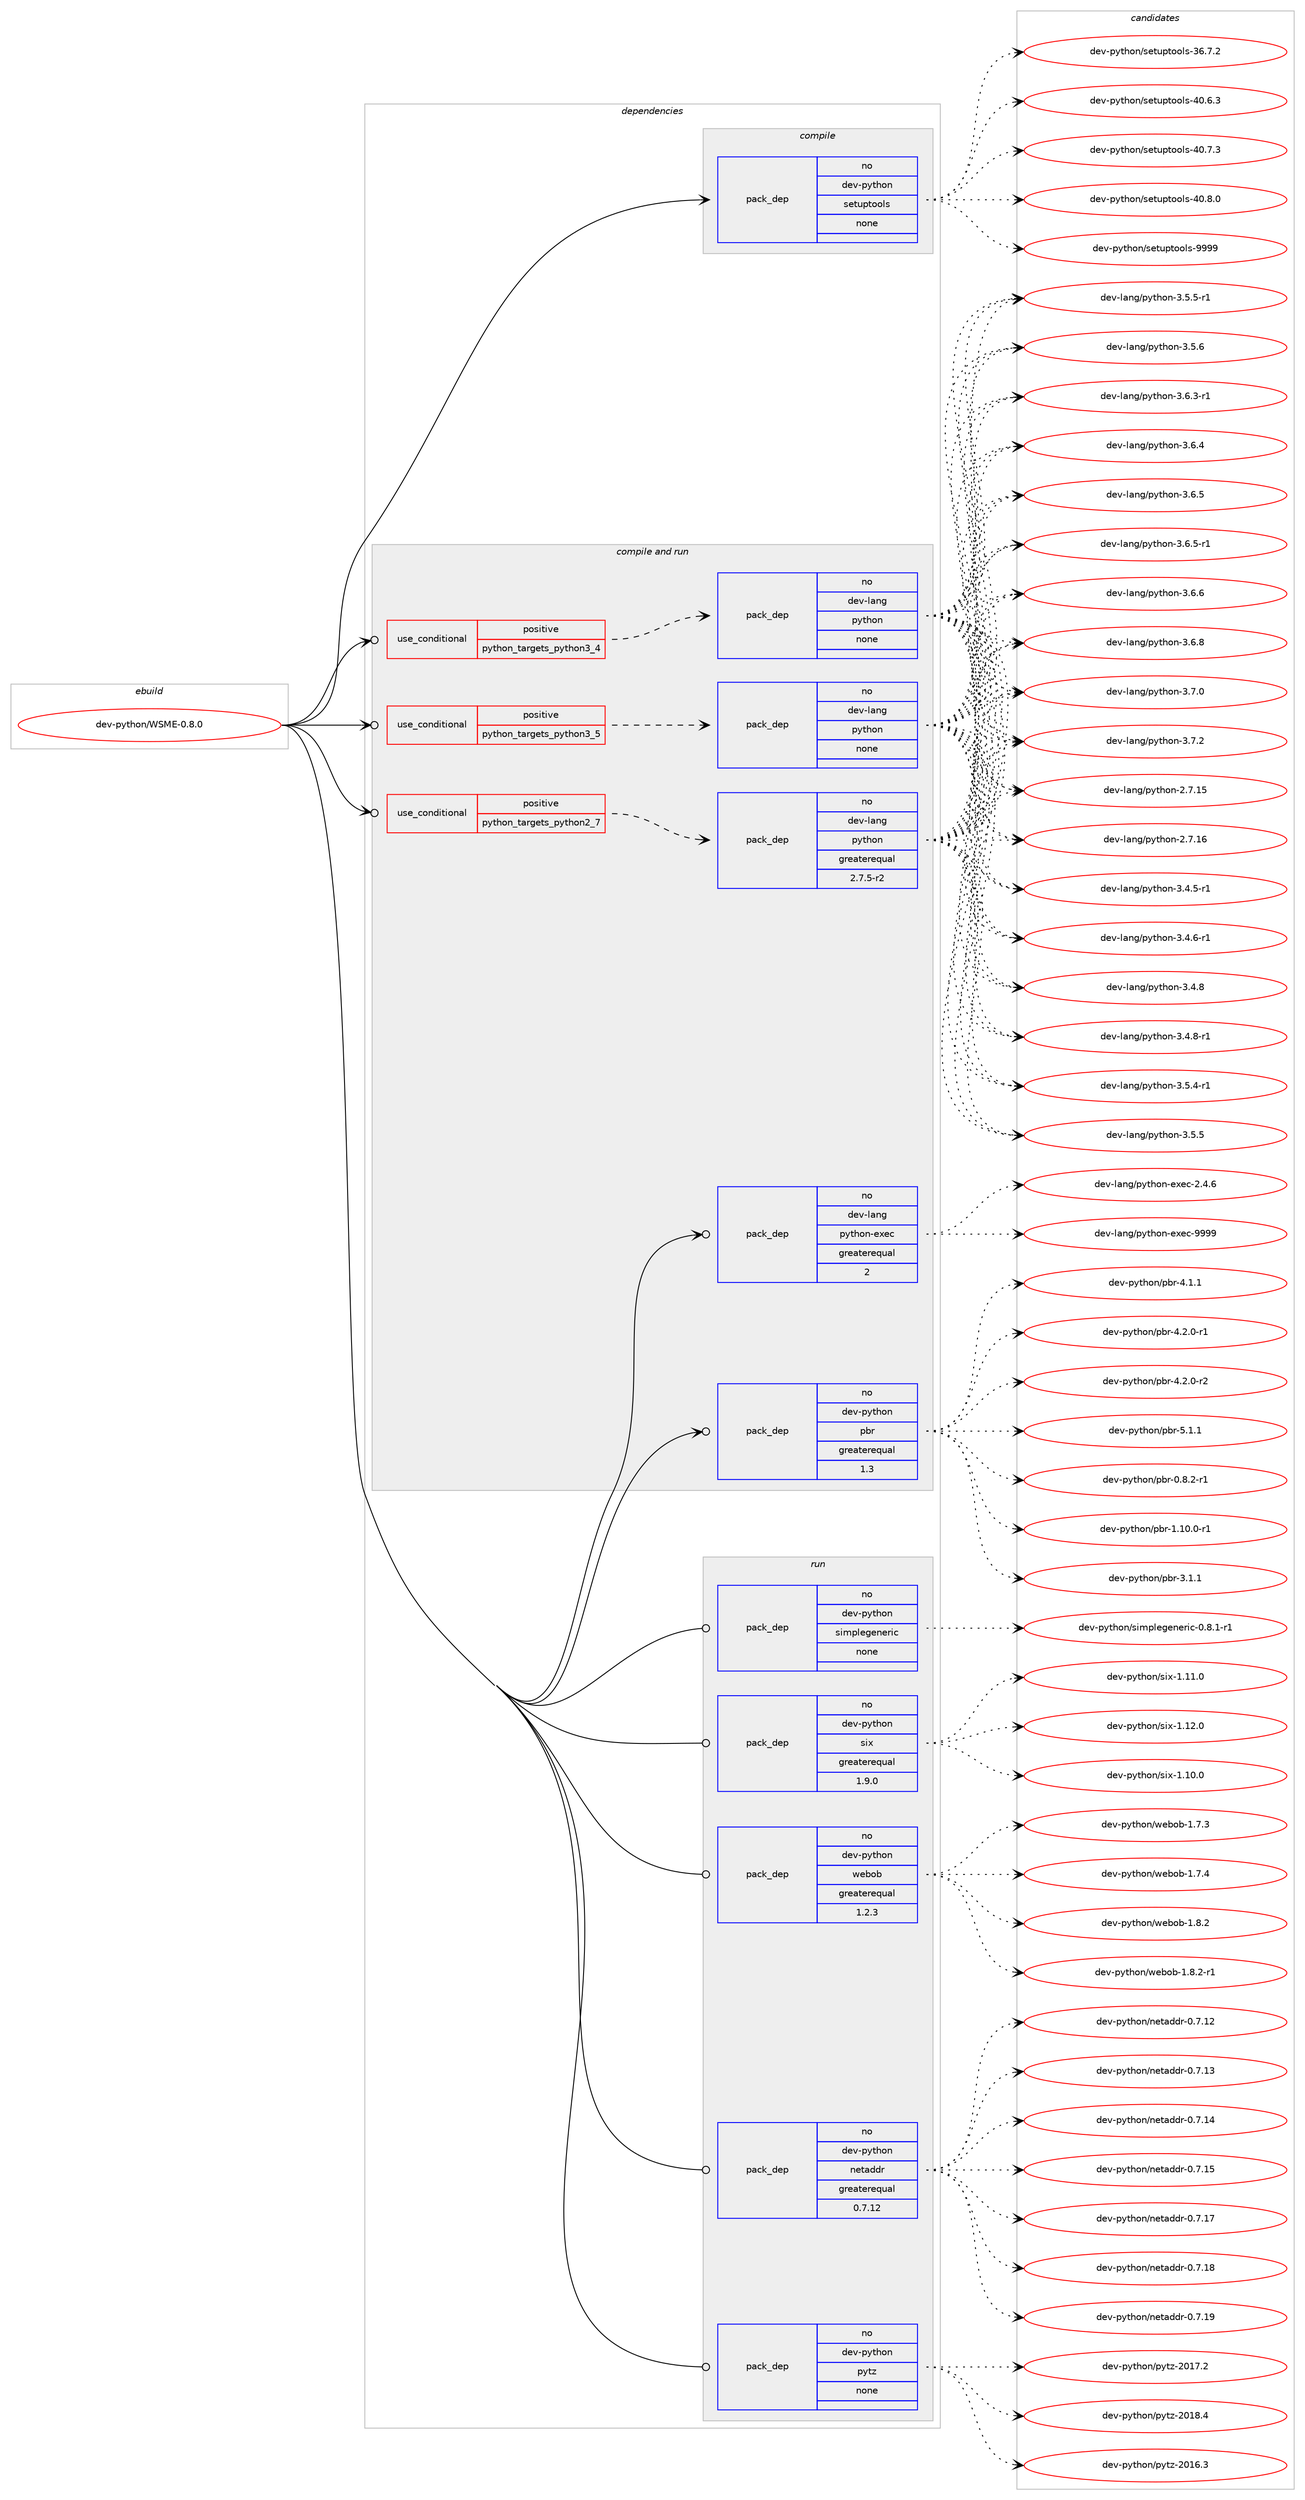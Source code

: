digraph prolog {

# *************
# Graph options
# *************

newrank=true;
concentrate=true;
compound=true;
graph [rankdir=LR,fontname=Helvetica,fontsize=10,ranksep=1.5];#, ranksep=2.5, nodesep=0.2];
edge  [arrowhead=vee];
node  [fontname=Helvetica,fontsize=10];

# **********
# The ebuild
# **********

subgraph cluster_leftcol {
color=gray;
rank=same;
label=<<i>ebuild</i>>;
id [label="dev-python/WSME-0.8.0", color=red, width=4, href="../dev-python/WSME-0.8.0.svg"];
}

# ****************
# The dependencies
# ****************

subgraph cluster_midcol {
color=gray;
label=<<i>dependencies</i>>;
subgraph cluster_compile {
fillcolor="#eeeeee";
style=filled;
label=<<i>compile</i>>;
subgraph pack1003757 {
dependency1397542 [label=<<TABLE BORDER="0" CELLBORDER="1" CELLSPACING="0" CELLPADDING="4" WIDTH="220"><TR><TD ROWSPAN="6" CELLPADDING="30">pack_dep</TD></TR><TR><TD WIDTH="110">no</TD></TR><TR><TD>dev-python</TD></TR><TR><TD>setuptools</TD></TR><TR><TD>none</TD></TR><TR><TD></TD></TR></TABLE>>, shape=none, color=blue];
}
id:e -> dependency1397542:w [weight=20,style="solid",arrowhead="vee"];
}
subgraph cluster_compileandrun {
fillcolor="#eeeeee";
style=filled;
label=<<i>compile and run</i>>;
subgraph cond370560 {
dependency1397543 [label=<<TABLE BORDER="0" CELLBORDER="1" CELLSPACING="0" CELLPADDING="4"><TR><TD ROWSPAN="3" CELLPADDING="10">use_conditional</TD></TR><TR><TD>positive</TD></TR><TR><TD>python_targets_python2_7</TD></TR></TABLE>>, shape=none, color=red];
subgraph pack1003758 {
dependency1397544 [label=<<TABLE BORDER="0" CELLBORDER="1" CELLSPACING="0" CELLPADDING="4" WIDTH="220"><TR><TD ROWSPAN="6" CELLPADDING="30">pack_dep</TD></TR><TR><TD WIDTH="110">no</TD></TR><TR><TD>dev-lang</TD></TR><TR><TD>python</TD></TR><TR><TD>greaterequal</TD></TR><TR><TD>2.7.5-r2</TD></TR></TABLE>>, shape=none, color=blue];
}
dependency1397543:e -> dependency1397544:w [weight=20,style="dashed",arrowhead="vee"];
}
id:e -> dependency1397543:w [weight=20,style="solid",arrowhead="odotvee"];
subgraph cond370561 {
dependency1397545 [label=<<TABLE BORDER="0" CELLBORDER="1" CELLSPACING="0" CELLPADDING="4"><TR><TD ROWSPAN="3" CELLPADDING="10">use_conditional</TD></TR><TR><TD>positive</TD></TR><TR><TD>python_targets_python3_4</TD></TR></TABLE>>, shape=none, color=red];
subgraph pack1003759 {
dependency1397546 [label=<<TABLE BORDER="0" CELLBORDER="1" CELLSPACING="0" CELLPADDING="4" WIDTH="220"><TR><TD ROWSPAN="6" CELLPADDING="30">pack_dep</TD></TR><TR><TD WIDTH="110">no</TD></TR><TR><TD>dev-lang</TD></TR><TR><TD>python</TD></TR><TR><TD>none</TD></TR><TR><TD></TD></TR></TABLE>>, shape=none, color=blue];
}
dependency1397545:e -> dependency1397546:w [weight=20,style="dashed",arrowhead="vee"];
}
id:e -> dependency1397545:w [weight=20,style="solid",arrowhead="odotvee"];
subgraph cond370562 {
dependency1397547 [label=<<TABLE BORDER="0" CELLBORDER="1" CELLSPACING="0" CELLPADDING="4"><TR><TD ROWSPAN="3" CELLPADDING="10">use_conditional</TD></TR><TR><TD>positive</TD></TR><TR><TD>python_targets_python3_5</TD></TR></TABLE>>, shape=none, color=red];
subgraph pack1003760 {
dependency1397548 [label=<<TABLE BORDER="0" CELLBORDER="1" CELLSPACING="0" CELLPADDING="4" WIDTH="220"><TR><TD ROWSPAN="6" CELLPADDING="30">pack_dep</TD></TR><TR><TD WIDTH="110">no</TD></TR><TR><TD>dev-lang</TD></TR><TR><TD>python</TD></TR><TR><TD>none</TD></TR><TR><TD></TD></TR></TABLE>>, shape=none, color=blue];
}
dependency1397547:e -> dependency1397548:w [weight=20,style="dashed",arrowhead="vee"];
}
id:e -> dependency1397547:w [weight=20,style="solid",arrowhead="odotvee"];
subgraph pack1003761 {
dependency1397549 [label=<<TABLE BORDER="0" CELLBORDER="1" CELLSPACING="0" CELLPADDING="4" WIDTH="220"><TR><TD ROWSPAN="6" CELLPADDING="30">pack_dep</TD></TR><TR><TD WIDTH="110">no</TD></TR><TR><TD>dev-lang</TD></TR><TR><TD>python-exec</TD></TR><TR><TD>greaterequal</TD></TR><TR><TD>2</TD></TR></TABLE>>, shape=none, color=blue];
}
id:e -> dependency1397549:w [weight=20,style="solid",arrowhead="odotvee"];
subgraph pack1003762 {
dependency1397550 [label=<<TABLE BORDER="0" CELLBORDER="1" CELLSPACING="0" CELLPADDING="4" WIDTH="220"><TR><TD ROWSPAN="6" CELLPADDING="30">pack_dep</TD></TR><TR><TD WIDTH="110">no</TD></TR><TR><TD>dev-python</TD></TR><TR><TD>pbr</TD></TR><TR><TD>greaterequal</TD></TR><TR><TD>1.3</TD></TR></TABLE>>, shape=none, color=blue];
}
id:e -> dependency1397550:w [weight=20,style="solid",arrowhead="odotvee"];
}
subgraph cluster_run {
fillcolor="#eeeeee";
style=filled;
label=<<i>run</i>>;
subgraph pack1003763 {
dependency1397551 [label=<<TABLE BORDER="0" CELLBORDER="1" CELLSPACING="0" CELLPADDING="4" WIDTH="220"><TR><TD ROWSPAN="6" CELLPADDING="30">pack_dep</TD></TR><TR><TD WIDTH="110">no</TD></TR><TR><TD>dev-python</TD></TR><TR><TD>netaddr</TD></TR><TR><TD>greaterequal</TD></TR><TR><TD>0.7.12</TD></TR></TABLE>>, shape=none, color=blue];
}
id:e -> dependency1397551:w [weight=20,style="solid",arrowhead="odot"];
subgraph pack1003764 {
dependency1397552 [label=<<TABLE BORDER="0" CELLBORDER="1" CELLSPACING="0" CELLPADDING="4" WIDTH="220"><TR><TD ROWSPAN="6" CELLPADDING="30">pack_dep</TD></TR><TR><TD WIDTH="110">no</TD></TR><TR><TD>dev-python</TD></TR><TR><TD>pytz</TD></TR><TR><TD>none</TD></TR><TR><TD></TD></TR></TABLE>>, shape=none, color=blue];
}
id:e -> dependency1397552:w [weight=20,style="solid",arrowhead="odot"];
subgraph pack1003765 {
dependency1397553 [label=<<TABLE BORDER="0" CELLBORDER="1" CELLSPACING="0" CELLPADDING="4" WIDTH="220"><TR><TD ROWSPAN="6" CELLPADDING="30">pack_dep</TD></TR><TR><TD WIDTH="110">no</TD></TR><TR><TD>dev-python</TD></TR><TR><TD>simplegeneric</TD></TR><TR><TD>none</TD></TR><TR><TD></TD></TR></TABLE>>, shape=none, color=blue];
}
id:e -> dependency1397553:w [weight=20,style="solid",arrowhead="odot"];
subgraph pack1003766 {
dependency1397554 [label=<<TABLE BORDER="0" CELLBORDER="1" CELLSPACING="0" CELLPADDING="4" WIDTH="220"><TR><TD ROWSPAN="6" CELLPADDING="30">pack_dep</TD></TR><TR><TD WIDTH="110">no</TD></TR><TR><TD>dev-python</TD></TR><TR><TD>six</TD></TR><TR><TD>greaterequal</TD></TR><TR><TD>1.9.0</TD></TR></TABLE>>, shape=none, color=blue];
}
id:e -> dependency1397554:w [weight=20,style="solid",arrowhead="odot"];
subgraph pack1003767 {
dependency1397555 [label=<<TABLE BORDER="0" CELLBORDER="1" CELLSPACING="0" CELLPADDING="4" WIDTH="220"><TR><TD ROWSPAN="6" CELLPADDING="30">pack_dep</TD></TR><TR><TD WIDTH="110">no</TD></TR><TR><TD>dev-python</TD></TR><TR><TD>webob</TD></TR><TR><TD>greaterequal</TD></TR><TR><TD>1.2.3</TD></TR></TABLE>>, shape=none, color=blue];
}
id:e -> dependency1397555:w [weight=20,style="solid",arrowhead="odot"];
}
}

# **************
# The candidates
# **************

subgraph cluster_choices {
rank=same;
color=gray;
label=<<i>candidates</i>>;

subgraph choice1003757 {
color=black;
nodesep=1;
choice100101118451121211161041111104711510111611711211611111110811545515446554650 [label="dev-python/setuptools-36.7.2", color=red, width=4,href="../dev-python/setuptools-36.7.2.svg"];
choice100101118451121211161041111104711510111611711211611111110811545524846544651 [label="dev-python/setuptools-40.6.3", color=red, width=4,href="../dev-python/setuptools-40.6.3.svg"];
choice100101118451121211161041111104711510111611711211611111110811545524846554651 [label="dev-python/setuptools-40.7.3", color=red, width=4,href="../dev-python/setuptools-40.7.3.svg"];
choice100101118451121211161041111104711510111611711211611111110811545524846564648 [label="dev-python/setuptools-40.8.0", color=red, width=4,href="../dev-python/setuptools-40.8.0.svg"];
choice10010111845112121116104111110471151011161171121161111111081154557575757 [label="dev-python/setuptools-9999", color=red, width=4,href="../dev-python/setuptools-9999.svg"];
dependency1397542:e -> choice100101118451121211161041111104711510111611711211611111110811545515446554650:w [style=dotted,weight="100"];
dependency1397542:e -> choice100101118451121211161041111104711510111611711211611111110811545524846544651:w [style=dotted,weight="100"];
dependency1397542:e -> choice100101118451121211161041111104711510111611711211611111110811545524846554651:w [style=dotted,weight="100"];
dependency1397542:e -> choice100101118451121211161041111104711510111611711211611111110811545524846564648:w [style=dotted,weight="100"];
dependency1397542:e -> choice10010111845112121116104111110471151011161171121161111111081154557575757:w [style=dotted,weight="100"];
}
subgraph choice1003758 {
color=black;
nodesep=1;
choice10010111845108971101034711212111610411111045504655464953 [label="dev-lang/python-2.7.15", color=red, width=4,href="../dev-lang/python-2.7.15.svg"];
choice10010111845108971101034711212111610411111045504655464954 [label="dev-lang/python-2.7.16", color=red, width=4,href="../dev-lang/python-2.7.16.svg"];
choice1001011184510897110103471121211161041111104551465246534511449 [label="dev-lang/python-3.4.5-r1", color=red, width=4,href="../dev-lang/python-3.4.5-r1.svg"];
choice1001011184510897110103471121211161041111104551465246544511449 [label="dev-lang/python-3.4.6-r1", color=red, width=4,href="../dev-lang/python-3.4.6-r1.svg"];
choice100101118451089711010347112121116104111110455146524656 [label="dev-lang/python-3.4.8", color=red, width=4,href="../dev-lang/python-3.4.8.svg"];
choice1001011184510897110103471121211161041111104551465246564511449 [label="dev-lang/python-3.4.8-r1", color=red, width=4,href="../dev-lang/python-3.4.8-r1.svg"];
choice1001011184510897110103471121211161041111104551465346524511449 [label="dev-lang/python-3.5.4-r1", color=red, width=4,href="../dev-lang/python-3.5.4-r1.svg"];
choice100101118451089711010347112121116104111110455146534653 [label="dev-lang/python-3.5.5", color=red, width=4,href="../dev-lang/python-3.5.5.svg"];
choice1001011184510897110103471121211161041111104551465346534511449 [label="dev-lang/python-3.5.5-r1", color=red, width=4,href="../dev-lang/python-3.5.5-r1.svg"];
choice100101118451089711010347112121116104111110455146534654 [label="dev-lang/python-3.5.6", color=red, width=4,href="../dev-lang/python-3.5.6.svg"];
choice1001011184510897110103471121211161041111104551465446514511449 [label="dev-lang/python-3.6.3-r1", color=red, width=4,href="../dev-lang/python-3.6.3-r1.svg"];
choice100101118451089711010347112121116104111110455146544652 [label="dev-lang/python-3.6.4", color=red, width=4,href="../dev-lang/python-3.6.4.svg"];
choice100101118451089711010347112121116104111110455146544653 [label="dev-lang/python-3.6.5", color=red, width=4,href="../dev-lang/python-3.6.5.svg"];
choice1001011184510897110103471121211161041111104551465446534511449 [label="dev-lang/python-3.6.5-r1", color=red, width=4,href="../dev-lang/python-3.6.5-r1.svg"];
choice100101118451089711010347112121116104111110455146544654 [label="dev-lang/python-3.6.6", color=red, width=4,href="../dev-lang/python-3.6.6.svg"];
choice100101118451089711010347112121116104111110455146544656 [label="dev-lang/python-3.6.8", color=red, width=4,href="../dev-lang/python-3.6.8.svg"];
choice100101118451089711010347112121116104111110455146554648 [label="dev-lang/python-3.7.0", color=red, width=4,href="../dev-lang/python-3.7.0.svg"];
choice100101118451089711010347112121116104111110455146554650 [label="dev-lang/python-3.7.2", color=red, width=4,href="../dev-lang/python-3.7.2.svg"];
dependency1397544:e -> choice10010111845108971101034711212111610411111045504655464953:w [style=dotted,weight="100"];
dependency1397544:e -> choice10010111845108971101034711212111610411111045504655464954:w [style=dotted,weight="100"];
dependency1397544:e -> choice1001011184510897110103471121211161041111104551465246534511449:w [style=dotted,weight="100"];
dependency1397544:e -> choice1001011184510897110103471121211161041111104551465246544511449:w [style=dotted,weight="100"];
dependency1397544:e -> choice100101118451089711010347112121116104111110455146524656:w [style=dotted,weight="100"];
dependency1397544:e -> choice1001011184510897110103471121211161041111104551465246564511449:w [style=dotted,weight="100"];
dependency1397544:e -> choice1001011184510897110103471121211161041111104551465346524511449:w [style=dotted,weight="100"];
dependency1397544:e -> choice100101118451089711010347112121116104111110455146534653:w [style=dotted,weight="100"];
dependency1397544:e -> choice1001011184510897110103471121211161041111104551465346534511449:w [style=dotted,weight="100"];
dependency1397544:e -> choice100101118451089711010347112121116104111110455146534654:w [style=dotted,weight="100"];
dependency1397544:e -> choice1001011184510897110103471121211161041111104551465446514511449:w [style=dotted,weight="100"];
dependency1397544:e -> choice100101118451089711010347112121116104111110455146544652:w [style=dotted,weight="100"];
dependency1397544:e -> choice100101118451089711010347112121116104111110455146544653:w [style=dotted,weight="100"];
dependency1397544:e -> choice1001011184510897110103471121211161041111104551465446534511449:w [style=dotted,weight="100"];
dependency1397544:e -> choice100101118451089711010347112121116104111110455146544654:w [style=dotted,weight="100"];
dependency1397544:e -> choice100101118451089711010347112121116104111110455146544656:w [style=dotted,weight="100"];
dependency1397544:e -> choice100101118451089711010347112121116104111110455146554648:w [style=dotted,weight="100"];
dependency1397544:e -> choice100101118451089711010347112121116104111110455146554650:w [style=dotted,weight="100"];
}
subgraph choice1003759 {
color=black;
nodesep=1;
choice10010111845108971101034711212111610411111045504655464953 [label="dev-lang/python-2.7.15", color=red, width=4,href="../dev-lang/python-2.7.15.svg"];
choice10010111845108971101034711212111610411111045504655464954 [label="dev-lang/python-2.7.16", color=red, width=4,href="../dev-lang/python-2.7.16.svg"];
choice1001011184510897110103471121211161041111104551465246534511449 [label="dev-lang/python-3.4.5-r1", color=red, width=4,href="../dev-lang/python-3.4.5-r1.svg"];
choice1001011184510897110103471121211161041111104551465246544511449 [label="dev-lang/python-3.4.6-r1", color=red, width=4,href="../dev-lang/python-3.4.6-r1.svg"];
choice100101118451089711010347112121116104111110455146524656 [label="dev-lang/python-3.4.8", color=red, width=4,href="../dev-lang/python-3.4.8.svg"];
choice1001011184510897110103471121211161041111104551465246564511449 [label="dev-lang/python-3.4.8-r1", color=red, width=4,href="../dev-lang/python-3.4.8-r1.svg"];
choice1001011184510897110103471121211161041111104551465346524511449 [label="dev-lang/python-3.5.4-r1", color=red, width=4,href="../dev-lang/python-3.5.4-r1.svg"];
choice100101118451089711010347112121116104111110455146534653 [label="dev-lang/python-3.5.5", color=red, width=4,href="../dev-lang/python-3.5.5.svg"];
choice1001011184510897110103471121211161041111104551465346534511449 [label="dev-lang/python-3.5.5-r1", color=red, width=4,href="../dev-lang/python-3.5.5-r1.svg"];
choice100101118451089711010347112121116104111110455146534654 [label="dev-lang/python-3.5.6", color=red, width=4,href="../dev-lang/python-3.5.6.svg"];
choice1001011184510897110103471121211161041111104551465446514511449 [label="dev-lang/python-3.6.3-r1", color=red, width=4,href="../dev-lang/python-3.6.3-r1.svg"];
choice100101118451089711010347112121116104111110455146544652 [label="dev-lang/python-3.6.4", color=red, width=4,href="../dev-lang/python-3.6.4.svg"];
choice100101118451089711010347112121116104111110455146544653 [label="dev-lang/python-3.6.5", color=red, width=4,href="../dev-lang/python-3.6.5.svg"];
choice1001011184510897110103471121211161041111104551465446534511449 [label="dev-lang/python-3.6.5-r1", color=red, width=4,href="../dev-lang/python-3.6.5-r1.svg"];
choice100101118451089711010347112121116104111110455146544654 [label="dev-lang/python-3.6.6", color=red, width=4,href="../dev-lang/python-3.6.6.svg"];
choice100101118451089711010347112121116104111110455146544656 [label="dev-lang/python-3.6.8", color=red, width=4,href="../dev-lang/python-3.6.8.svg"];
choice100101118451089711010347112121116104111110455146554648 [label="dev-lang/python-3.7.0", color=red, width=4,href="../dev-lang/python-3.7.0.svg"];
choice100101118451089711010347112121116104111110455146554650 [label="dev-lang/python-3.7.2", color=red, width=4,href="../dev-lang/python-3.7.2.svg"];
dependency1397546:e -> choice10010111845108971101034711212111610411111045504655464953:w [style=dotted,weight="100"];
dependency1397546:e -> choice10010111845108971101034711212111610411111045504655464954:w [style=dotted,weight="100"];
dependency1397546:e -> choice1001011184510897110103471121211161041111104551465246534511449:w [style=dotted,weight="100"];
dependency1397546:e -> choice1001011184510897110103471121211161041111104551465246544511449:w [style=dotted,weight="100"];
dependency1397546:e -> choice100101118451089711010347112121116104111110455146524656:w [style=dotted,weight="100"];
dependency1397546:e -> choice1001011184510897110103471121211161041111104551465246564511449:w [style=dotted,weight="100"];
dependency1397546:e -> choice1001011184510897110103471121211161041111104551465346524511449:w [style=dotted,weight="100"];
dependency1397546:e -> choice100101118451089711010347112121116104111110455146534653:w [style=dotted,weight="100"];
dependency1397546:e -> choice1001011184510897110103471121211161041111104551465346534511449:w [style=dotted,weight="100"];
dependency1397546:e -> choice100101118451089711010347112121116104111110455146534654:w [style=dotted,weight="100"];
dependency1397546:e -> choice1001011184510897110103471121211161041111104551465446514511449:w [style=dotted,weight="100"];
dependency1397546:e -> choice100101118451089711010347112121116104111110455146544652:w [style=dotted,weight="100"];
dependency1397546:e -> choice100101118451089711010347112121116104111110455146544653:w [style=dotted,weight="100"];
dependency1397546:e -> choice1001011184510897110103471121211161041111104551465446534511449:w [style=dotted,weight="100"];
dependency1397546:e -> choice100101118451089711010347112121116104111110455146544654:w [style=dotted,weight="100"];
dependency1397546:e -> choice100101118451089711010347112121116104111110455146544656:w [style=dotted,weight="100"];
dependency1397546:e -> choice100101118451089711010347112121116104111110455146554648:w [style=dotted,weight="100"];
dependency1397546:e -> choice100101118451089711010347112121116104111110455146554650:w [style=dotted,weight="100"];
}
subgraph choice1003760 {
color=black;
nodesep=1;
choice10010111845108971101034711212111610411111045504655464953 [label="dev-lang/python-2.7.15", color=red, width=4,href="../dev-lang/python-2.7.15.svg"];
choice10010111845108971101034711212111610411111045504655464954 [label="dev-lang/python-2.7.16", color=red, width=4,href="../dev-lang/python-2.7.16.svg"];
choice1001011184510897110103471121211161041111104551465246534511449 [label="dev-lang/python-3.4.5-r1", color=red, width=4,href="../dev-lang/python-3.4.5-r1.svg"];
choice1001011184510897110103471121211161041111104551465246544511449 [label="dev-lang/python-3.4.6-r1", color=red, width=4,href="../dev-lang/python-3.4.6-r1.svg"];
choice100101118451089711010347112121116104111110455146524656 [label="dev-lang/python-3.4.8", color=red, width=4,href="../dev-lang/python-3.4.8.svg"];
choice1001011184510897110103471121211161041111104551465246564511449 [label="dev-lang/python-3.4.8-r1", color=red, width=4,href="../dev-lang/python-3.4.8-r1.svg"];
choice1001011184510897110103471121211161041111104551465346524511449 [label="dev-lang/python-3.5.4-r1", color=red, width=4,href="../dev-lang/python-3.5.4-r1.svg"];
choice100101118451089711010347112121116104111110455146534653 [label="dev-lang/python-3.5.5", color=red, width=4,href="../dev-lang/python-3.5.5.svg"];
choice1001011184510897110103471121211161041111104551465346534511449 [label="dev-lang/python-3.5.5-r1", color=red, width=4,href="../dev-lang/python-3.5.5-r1.svg"];
choice100101118451089711010347112121116104111110455146534654 [label="dev-lang/python-3.5.6", color=red, width=4,href="../dev-lang/python-3.5.6.svg"];
choice1001011184510897110103471121211161041111104551465446514511449 [label="dev-lang/python-3.6.3-r1", color=red, width=4,href="../dev-lang/python-3.6.3-r1.svg"];
choice100101118451089711010347112121116104111110455146544652 [label="dev-lang/python-3.6.4", color=red, width=4,href="../dev-lang/python-3.6.4.svg"];
choice100101118451089711010347112121116104111110455146544653 [label="dev-lang/python-3.6.5", color=red, width=4,href="../dev-lang/python-3.6.5.svg"];
choice1001011184510897110103471121211161041111104551465446534511449 [label="dev-lang/python-3.6.5-r1", color=red, width=4,href="../dev-lang/python-3.6.5-r1.svg"];
choice100101118451089711010347112121116104111110455146544654 [label="dev-lang/python-3.6.6", color=red, width=4,href="../dev-lang/python-3.6.6.svg"];
choice100101118451089711010347112121116104111110455146544656 [label="dev-lang/python-3.6.8", color=red, width=4,href="../dev-lang/python-3.6.8.svg"];
choice100101118451089711010347112121116104111110455146554648 [label="dev-lang/python-3.7.0", color=red, width=4,href="../dev-lang/python-3.7.0.svg"];
choice100101118451089711010347112121116104111110455146554650 [label="dev-lang/python-3.7.2", color=red, width=4,href="../dev-lang/python-3.7.2.svg"];
dependency1397548:e -> choice10010111845108971101034711212111610411111045504655464953:w [style=dotted,weight="100"];
dependency1397548:e -> choice10010111845108971101034711212111610411111045504655464954:w [style=dotted,weight="100"];
dependency1397548:e -> choice1001011184510897110103471121211161041111104551465246534511449:w [style=dotted,weight="100"];
dependency1397548:e -> choice1001011184510897110103471121211161041111104551465246544511449:w [style=dotted,weight="100"];
dependency1397548:e -> choice100101118451089711010347112121116104111110455146524656:w [style=dotted,weight="100"];
dependency1397548:e -> choice1001011184510897110103471121211161041111104551465246564511449:w [style=dotted,weight="100"];
dependency1397548:e -> choice1001011184510897110103471121211161041111104551465346524511449:w [style=dotted,weight="100"];
dependency1397548:e -> choice100101118451089711010347112121116104111110455146534653:w [style=dotted,weight="100"];
dependency1397548:e -> choice1001011184510897110103471121211161041111104551465346534511449:w [style=dotted,weight="100"];
dependency1397548:e -> choice100101118451089711010347112121116104111110455146534654:w [style=dotted,weight="100"];
dependency1397548:e -> choice1001011184510897110103471121211161041111104551465446514511449:w [style=dotted,weight="100"];
dependency1397548:e -> choice100101118451089711010347112121116104111110455146544652:w [style=dotted,weight="100"];
dependency1397548:e -> choice100101118451089711010347112121116104111110455146544653:w [style=dotted,weight="100"];
dependency1397548:e -> choice1001011184510897110103471121211161041111104551465446534511449:w [style=dotted,weight="100"];
dependency1397548:e -> choice100101118451089711010347112121116104111110455146544654:w [style=dotted,weight="100"];
dependency1397548:e -> choice100101118451089711010347112121116104111110455146544656:w [style=dotted,weight="100"];
dependency1397548:e -> choice100101118451089711010347112121116104111110455146554648:w [style=dotted,weight="100"];
dependency1397548:e -> choice100101118451089711010347112121116104111110455146554650:w [style=dotted,weight="100"];
}
subgraph choice1003761 {
color=black;
nodesep=1;
choice1001011184510897110103471121211161041111104510112010199455046524654 [label="dev-lang/python-exec-2.4.6", color=red, width=4,href="../dev-lang/python-exec-2.4.6.svg"];
choice10010111845108971101034711212111610411111045101120101994557575757 [label="dev-lang/python-exec-9999", color=red, width=4,href="../dev-lang/python-exec-9999.svg"];
dependency1397549:e -> choice1001011184510897110103471121211161041111104510112010199455046524654:w [style=dotted,weight="100"];
dependency1397549:e -> choice10010111845108971101034711212111610411111045101120101994557575757:w [style=dotted,weight="100"];
}
subgraph choice1003762 {
color=black;
nodesep=1;
choice1001011184511212111610411111047112981144548465646504511449 [label="dev-python/pbr-0.8.2-r1", color=red, width=4,href="../dev-python/pbr-0.8.2-r1.svg"];
choice100101118451121211161041111104711298114454946494846484511449 [label="dev-python/pbr-1.10.0-r1", color=red, width=4,href="../dev-python/pbr-1.10.0-r1.svg"];
choice100101118451121211161041111104711298114455146494649 [label="dev-python/pbr-3.1.1", color=red, width=4,href="../dev-python/pbr-3.1.1.svg"];
choice100101118451121211161041111104711298114455246494649 [label="dev-python/pbr-4.1.1", color=red, width=4,href="../dev-python/pbr-4.1.1.svg"];
choice1001011184511212111610411111047112981144552465046484511449 [label="dev-python/pbr-4.2.0-r1", color=red, width=4,href="../dev-python/pbr-4.2.0-r1.svg"];
choice1001011184511212111610411111047112981144552465046484511450 [label="dev-python/pbr-4.2.0-r2", color=red, width=4,href="../dev-python/pbr-4.2.0-r2.svg"];
choice100101118451121211161041111104711298114455346494649 [label="dev-python/pbr-5.1.1", color=red, width=4,href="../dev-python/pbr-5.1.1.svg"];
dependency1397550:e -> choice1001011184511212111610411111047112981144548465646504511449:w [style=dotted,weight="100"];
dependency1397550:e -> choice100101118451121211161041111104711298114454946494846484511449:w [style=dotted,weight="100"];
dependency1397550:e -> choice100101118451121211161041111104711298114455146494649:w [style=dotted,weight="100"];
dependency1397550:e -> choice100101118451121211161041111104711298114455246494649:w [style=dotted,weight="100"];
dependency1397550:e -> choice1001011184511212111610411111047112981144552465046484511449:w [style=dotted,weight="100"];
dependency1397550:e -> choice1001011184511212111610411111047112981144552465046484511450:w [style=dotted,weight="100"];
dependency1397550:e -> choice100101118451121211161041111104711298114455346494649:w [style=dotted,weight="100"];
}
subgraph choice1003763 {
color=black;
nodesep=1;
choice10010111845112121116104111110471101011169710010011445484655464950 [label="dev-python/netaddr-0.7.12", color=red, width=4,href="../dev-python/netaddr-0.7.12.svg"];
choice10010111845112121116104111110471101011169710010011445484655464951 [label="dev-python/netaddr-0.7.13", color=red, width=4,href="../dev-python/netaddr-0.7.13.svg"];
choice10010111845112121116104111110471101011169710010011445484655464952 [label="dev-python/netaddr-0.7.14", color=red, width=4,href="../dev-python/netaddr-0.7.14.svg"];
choice10010111845112121116104111110471101011169710010011445484655464953 [label="dev-python/netaddr-0.7.15", color=red, width=4,href="../dev-python/netaddr-0.7.15.svg"];
choice10010111845112121116104111110471101011169710010011445484655464955 [label="dev-python/netaddr-0.7.17", color=red, width=4,href="../dev-python/netaddr-0.7.17.svg"];
choice10010111845112121116104111110471101011169710010011445484655464956 [label="dev-python/netaddr-0.7.18", color=red, width=4,href="../dev-python/netaddr-0.7.18.svg"];
choice10010111845112121116104111110471101011169710010011445484655464957 [label="dev-python/netaddr-0.7.19", color=red, width=4,href="../dev-python/netaddr-0.7.19.svg"];
dependency1397551:e -> choice10010111845112121116104111110471101011169710010011445484655464950:w [style=dotted,weight="100"];
dependency1397551:e -> choice10010111845112121116104111110471101011169710010011445484655464951:w [style=dotted,weight="100"];
dependency1397551:e -> choice10010111845112121116104111110471101011169710010011445484655464952:w [style=dotted,weight="100"];
dependency1397551:e -> choice10010111845112121116104111110471101011169710010011445484655464953:w [style=dotted,weight="100"];
dependency1397551:e -> choice10010111845112121116104111110471101011169710010011445484655464955:w [style=dotted,weight="100"];
dependency1397551:e -> choice10010111845112121116104111110471101011169710010011445484655464956:w [style=dotted,weight="100"];
dependency1397551:e -> choice10010111845112121116104111110471101011169710010011445484655464957:w [style=dotted,weight="100"];
}
subgraph choice1003764 {
color=black;
nodesep=1;
choice100101118451121211161041111104711212111612245504849544651 [label="dev-python/pytz-2016.3", color=red, width=4,href="../dev-python/pytz-2016.3.svg"];
choice100101118451121211161041111104711212111612245504849554650 [label="dev-python/pytz-2017.2", color=red, width=4,href="../dev-python/pytz-2017.2.svg"];
choice100101118451121211161041111104711212111612245504849564652 [label="dev-python/pytz-2018.4", color=red, width=4,href="../dev-python/pytz-2018.4.svg"];
dependency1397552:e -> choice100101118451121211161041111104711212111612245504849544651:w [style=dotted,weight="100"];
dependency1397552:e -> choice100101118451121211161041111104711212111612245504849554650:w [style=dotted,weight="100"];
dependency1397552:e -> choice100101118451121211161041111104711212111612245504849564652:w [style=dotted,weight="100"];
}
subgraph choice1003765 {
color=black;
nodesep=1;
choice1001011184511212111610411111047115105109112108101103101110101114105994548465646494511449 [label="dev-python/simplegeneric-0.8.1-r1", color=red, width=4,href="../dev-python/simplegeneric-0.8.1-r1.svg"];
dependency1397553:e -> choice1001011184511212111610411111047115105109112108101103101110101114105994548465646494511449:w [style=dotted,weight="100"];
}
subgraph choice1003766 {
color=black;
nodesep=1;
choice100101118451121211161041111104711510512045494649484648 [label="dev-python/six-1.10.0", color=red, width=4,href="../dev-python/six-1.10.0.svg"];
choice100101118451121211161041111104711510512045494649494648 [label="dev-python/six-1.11.0", color=red, width=4,href="../dev-python/six-1.11.0.svg"];
choice100101118451121211161041111104711510512045494649504648 [label="dev-python/six-1.12.0", color=red, width=4,href="../dev-python/six-1.12.0.svg"];
dependency1397554:e -> choice100101118451121211161041111104711510512045494649484648:w [style=dotted,weight="100"];
dependency1397554:e -> choice100101118451121211161041111104711510512045494649494648:w [style=dotted,weight="100"];
dependency1397554:e -> choice100101118451121211161041111104711510512045494649504648:w [style=dotted,weight="100"];
}
subgraph choice1003767 {
color=black;
nodesep=1;
choice10010111845112121116104111110471191019811198454946554651 [label="dev-python/webob-1.7.3", color=red, width=4,href="../dev-python/webob-1.7.3.svg"];
choice10010111845112121116104111110471191019811198454946554652 [label="dev-python/webob-1.7.4", color=red, width=4,href="../dev-python/webob-1.7.4.svg"];
choice10010111845112121116104111110471191019811198454946564650 [label="dev-python/webob-1.8.2", color=red, width=4,href="../dev-python/webob-1.8.2.svg"];
choice100101118451121211161041111104711910198111984549465646504511449 [label="dev-python/webob-1.8.2-r1", color=red, width=4,href="../dev-python/webob-1.8.2-r1.svg"];
dependency1397555:e -> choice10010111845112121116104111110471191019811198454946554651:w [style=dotted,weight="100"];
dependency1397555:e -> choice10010111845112121116104111110471191019811198454946554652:w [style=dotted,weight="100"];
dependency1397555:e -> choice10010111845112121116104111110471191019811198454946564650:w [style=dotted,weight="100"];
dependency1397555:e -> choice100101118451121211161041111104711910198111984549465646504511449:w [style=dotted,weight="100"];
}
}

}
